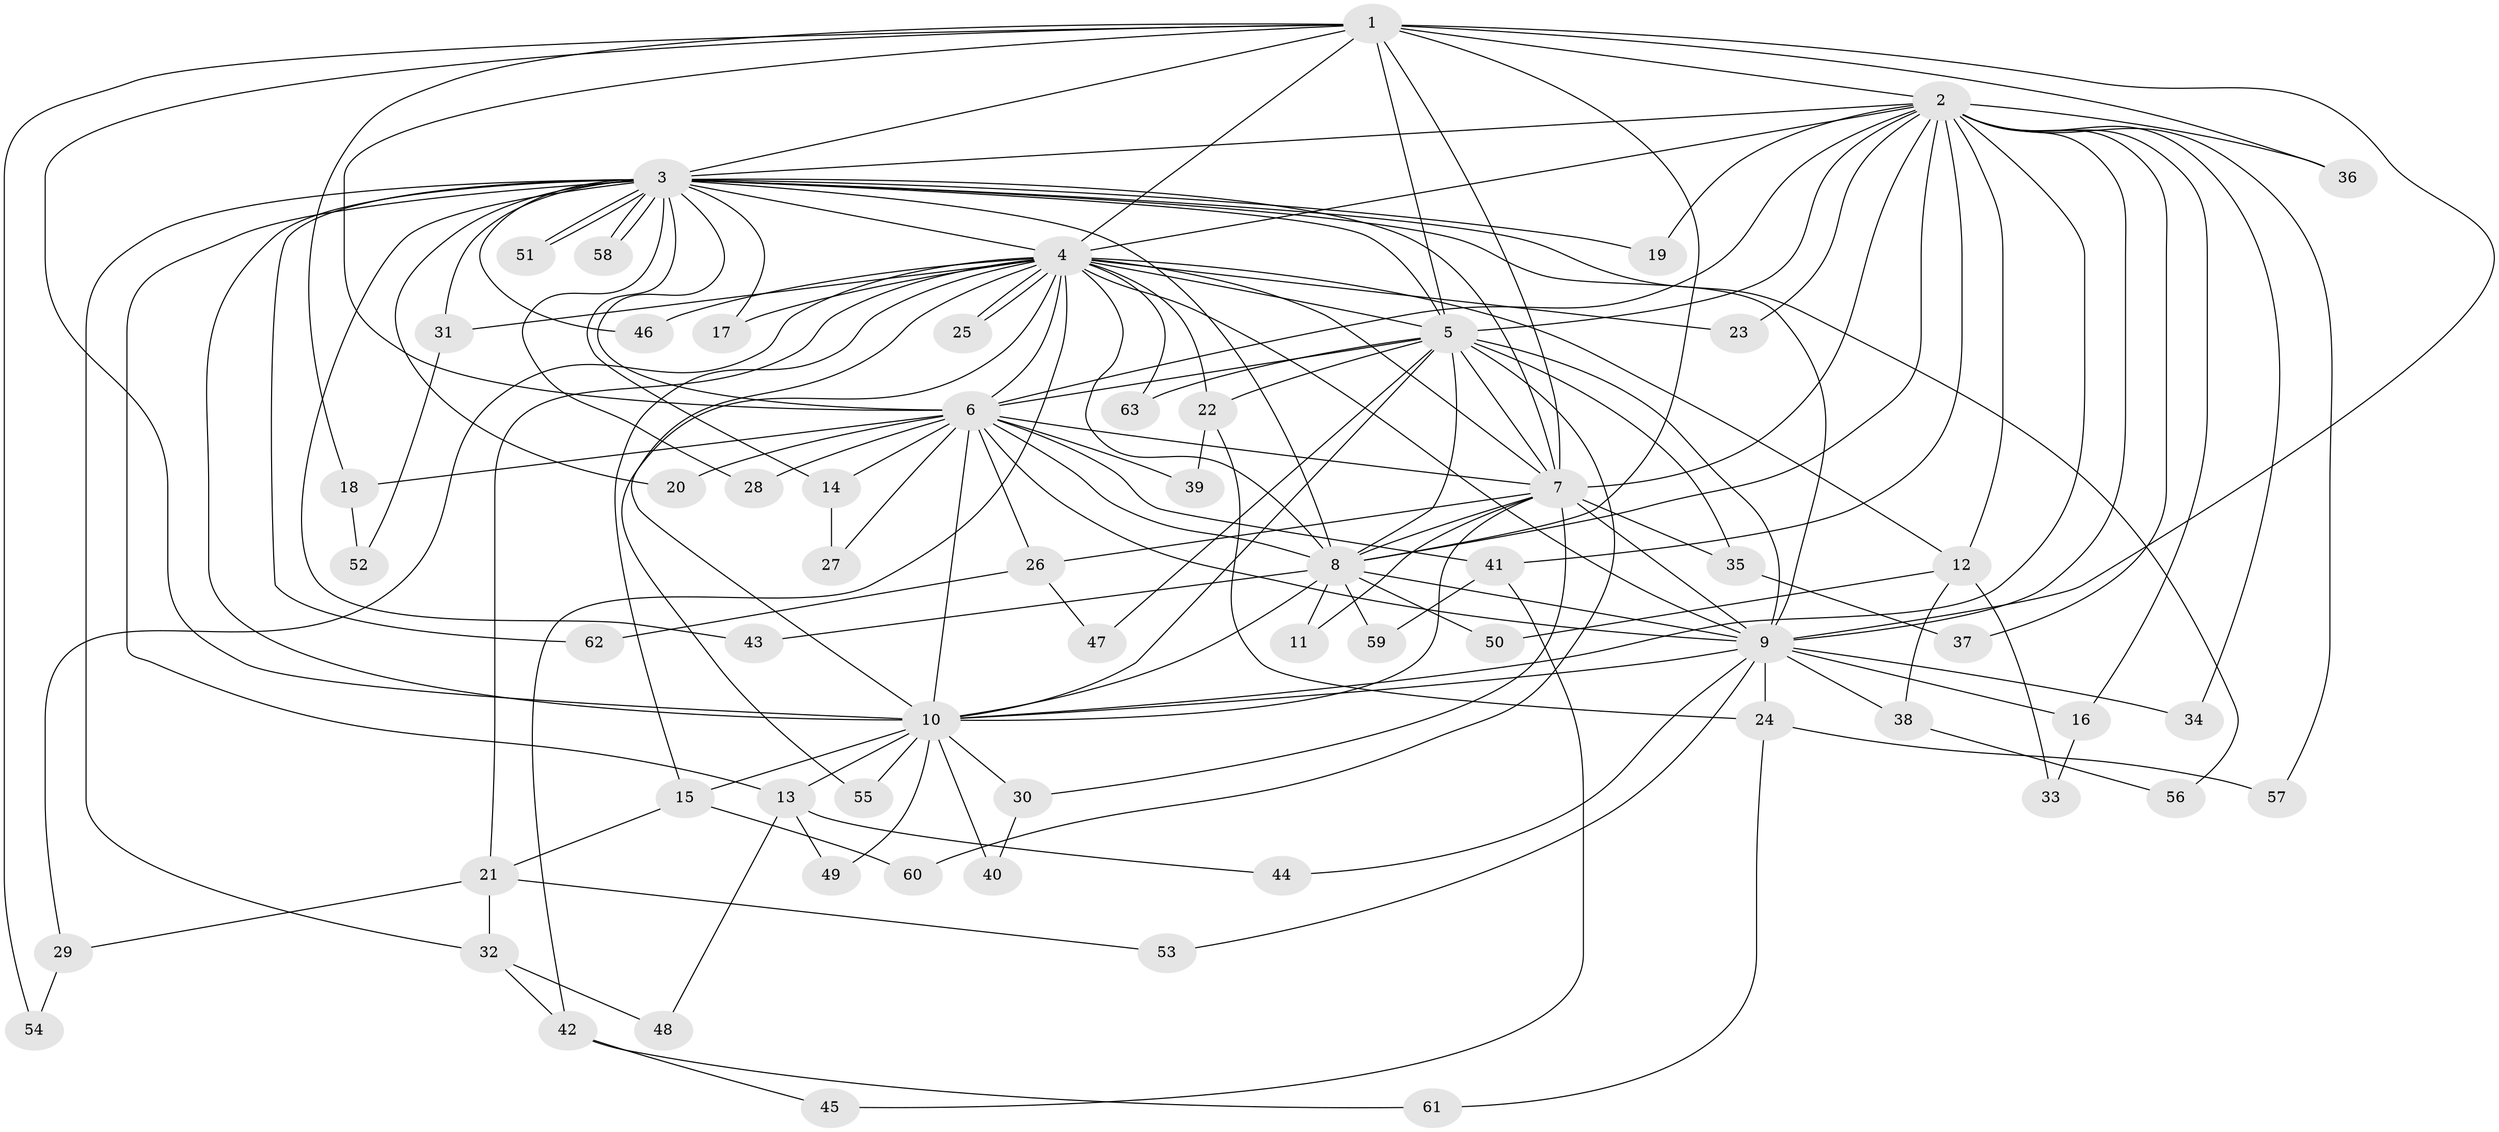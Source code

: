 // coarse degree distribution, {13: 0.022222222222222223, 15: 0.022222222222222223, 26: 0.022222222222222223, 19: 0.022222222222222223, 12: 0.044444444444444446, 10: 0.022222222222222223, 11: 0.022222222222222223, 2: 0.5111111111111111, 6: 0.044444444444444446, 5: 0.022222222222222223, 3: 0.1111111111111111, 1: 0.044444444444444446, 4: 0.08888888888888889}
// Generated by graph-tools (version 1.1) at 2025/23/03/03/25 07:23:43]
// undirected, 63 vertices, 151 edges
graph export_dot {
graph [start="1"]
  node [color=gray90,style=filled];
  1;
  2;
  3;
  4;
  5;
  6;
  7;
  8;
  9;
  10;
  11;
  12;
  13;
  14;
  15;
  16;
  17;
  18;
  19;
  20;
  21;
  22;
  23;
  24;
  25;
  26;
  27;
  28;
  29;
  30;
  31;
  32;
  33;
  34;
  35;
  36;
  37;
  38;
  39;
  40;
  41;
  42;
  43;
  44;
  45;
  46;
  47;
  48;
  49;
  50;
  51;
  52;
  53;
  54;
  55;
  56;
  57;
  58;
  59;
  60;
  61;
  62;
  63;
  1 -- 2;
  1 -- 3;
  1 -- 4;
  1 -- 5;
  1 -- 6;
  1 -- 7;
  1 -- 8;
  1 -- 9;
  1 -- 10;
  1 -- 18;
  1 -- 36;
  1 -- 54;
  2 -- 3;
  2 -- 4;
  2 -- 5;
  2 -- 6;
  2 -- 7;
  2 -- 8;
  2 -- 9;
  2 -- 10;
  2 -- 12;
  2 -- 16;
  2 -- 19;
  2 -- 23;
  2 -- 34;
  2 -- 36;
  2 -- 37;
  2 -- 41;
  2 -- 57;
  3 -- 4;
  3 -- 5;
  3 -- 6;
  3 -- 7;
  3 -- 8;
  3 -- 9;
  3 -- 10;
  3 -- 13;
  3 -- 14;
  3 -- 17;
  3 -- 19;
  3 -- 20;
  3 -- 28;
  3 -- 31;
  3 -- 32;
  3 -- 43;
  3 -- 46;
  3 -- 51;
  3 -- 51;
  3 -- 56;
  3 -- 58;
  3 -- 58;
  3 -- 62;
  4 -- 5;
  4 -- 6;
  4 -- 7;
  4 -- 8;
  4 -- 9;
  4 -- 10;
  4 -- 12;
  4 -- 15;
  4 -- 17;
  4 -- 21;
  4 -- 22;
  4 -- 23;
  4 -- 25;
  4 -- 25;
  4 -- 29;
  4 -- 31;
  4 -- 42;
  4 -- 46;
  4 -- 55;
  4 -- 63;
  5 -- 6;
  5 -- 7;
  5 -- 8;
  5 -- 9;
  5 -- 10;
  5 -- 22;
  5 -- 35;
  5 -- 47;
  5 -- 60;
  5 -- 63;
  6 -- 7;
  6 -- 8;
  6 -- 9;
  6 -- 10;
  6 -- 14;
  6 -- 18;
  6 -- 20;
  6 -- 26;
  6 -- 27;
  6 -- 28;
  6 -- 39;
  6 -- 41;
  7 -- 8;
  7 -- 9;
  7 -- 10;
  7 -- 11;
  7 -- 26;
  7 -- 30;
  7 -- 35;
  8 -- 9;
  8 -- 10;
  8 -- 11;
  8 -- 43;
  8 -- 50;
  8 -- 59;
  9 -- 10;
  9 -- 16;
  9 -- 24;
  9 -- 34;
  9 -- 38;
  9 -- 44;
  9 -- 53;
  10 -- 13;
  10 -- 15;
  10 -- 30;
  10 -- 40;
  10 -- 49;
  10 -- 55;
  12 -- 33;
  12 -- 38;
  12 -- 50;
  13 -- 44;
  13 -- 48;
  13 -- 49;
  14 -- 27;
  15 -- 21;
  15 -- 60;
  16 -- 33;
  18 -- 52;
  21 -- 29;
  21 -- 32;
  21 -- 53;
  22 -- 24;
  22 -- 39;
  24 -- 57;
  24 -- 61;
  26 -- 47;
  26 -- 62;
  29 -- 54;
  30 -- 40;
  31 -- 52;
  32 -- 42;
  32 -- 48;
  35 -- 37;
  38 -- 56;
  41 -- 45;
  41 -- 59;
  42 -- 45;
  42 -- 61;
}
